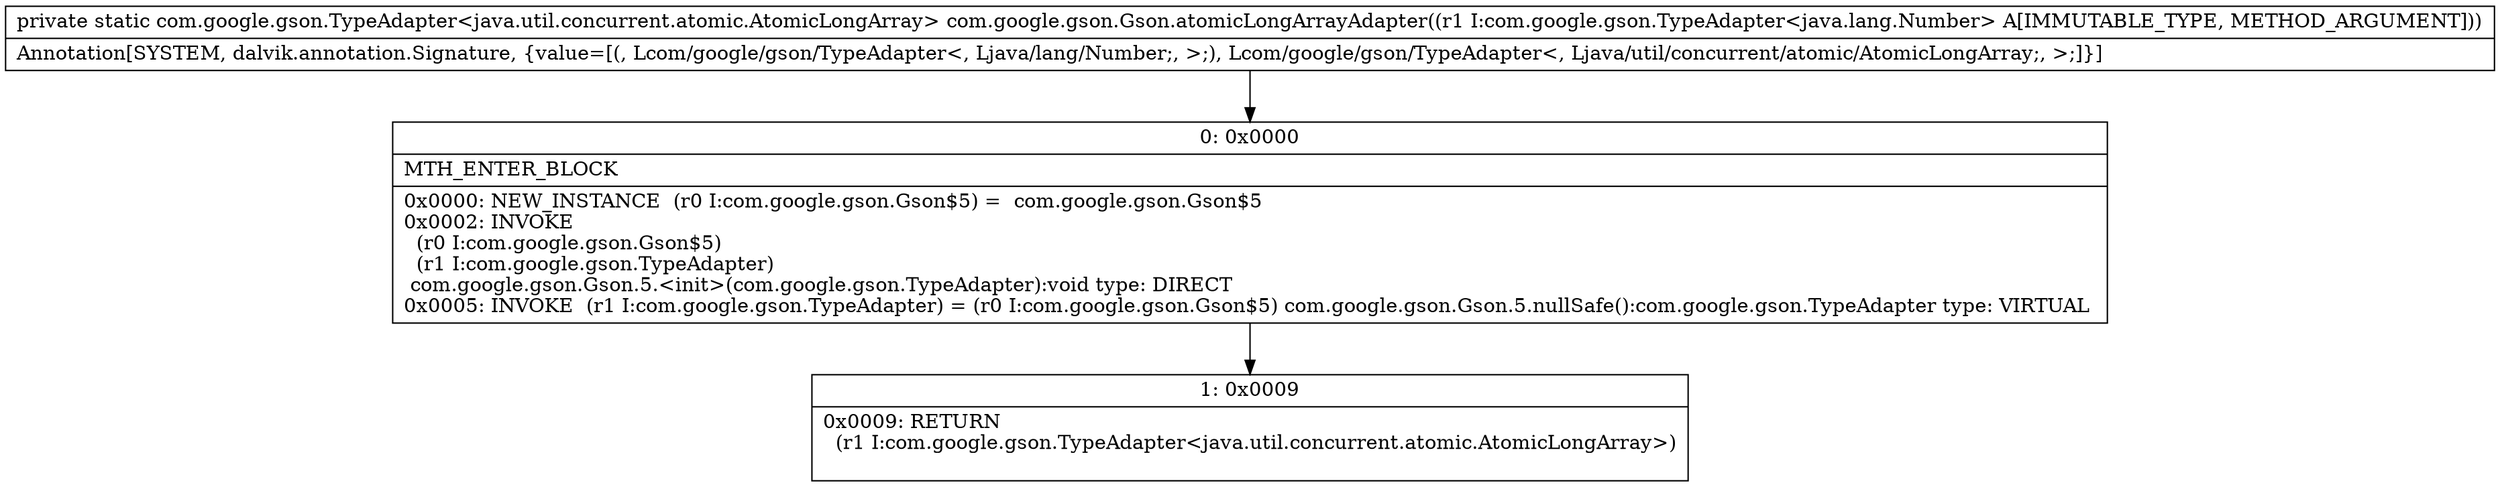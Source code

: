digraph "CFG forcom.google.gson.Gson.atomicLongArrayAdapter(Lcom\/google\/gson\/TypeAdapter;)Lcom\/google\/gson\/TypeAdapter;" {
Node_0 [shape=record,label="{0\:\ 0x0000|MTH_ENTER_BLOCK\l|0x0000: NEW_INSTANCE  (r0 I:com.google.gson.Gson$5) =  com.google.gson.Gson$5 \l0x0002: INVOKE  \l  (r0 I:com.google.gson.Gson$5)\l  (r1 I:com.google.gson.TypeAdapter)\l com.google.gson.Gson.5.\<init\>(com.google.gson.TypeAdapter):void type: DIRECT \l0x0005: INVOKE  (r1 I:com.google.gson.TypeAdapter) = (r0 I:com.google.gson.Gson$5) com.google.gson.Gson.5.nullSafe():com.google.gson.TypeAdapter type: VIRTUAL \l}"];
Node_1 [shape=record,label="{1\:\ 0x0009|0x0009: RETURN  \l  (r1 I:com.google.gson.TypeAdapter\<java.util.concurrent.atomic.AtomicLongArray\>)\l \l}"];
MethodNode[shape=record,label="{private static com.google.gson.TypeAdapter\<java.util.concurrent.atomic.AtomicLongArray\> com.google.gson.Gson.atomicLongArrayAdapter((r1 I:com.google.gson.TypeAdapter\<java.lang.Number\> A[IMMUTABLE_TYPE, METHOD_ARGUMENT]))  | Annotation[SYSTEM, dalvik.annotation.Signature, \{value=[(, Lcom\/google\/gson\/TypeAdapter\<, Ljava\/lang\/Number;, \>;), Lcom\/google\/gson\/TypeAdapter\<, Ljava\/util\/concurrent\/atomic\/AtomicLongArray;, \>;]\}]\l}"];
MethodNode -> Node_0;
Node_0 -> Node_1;
}

